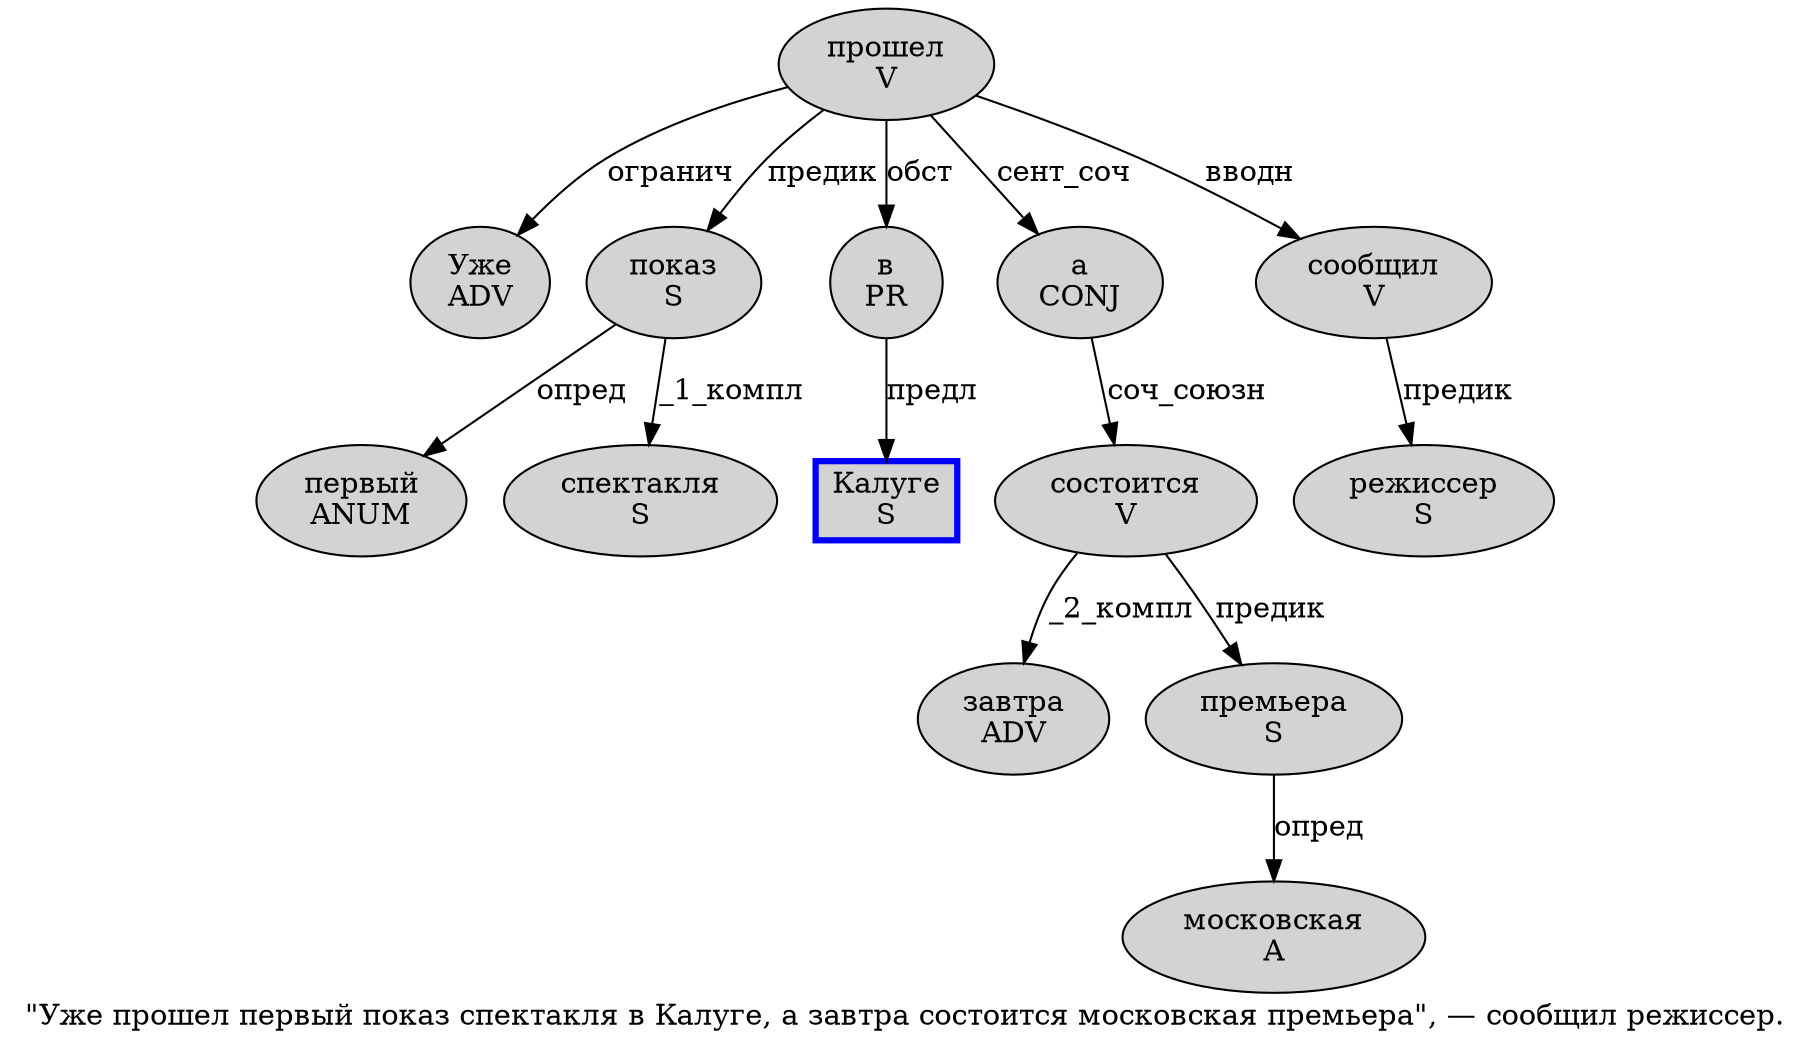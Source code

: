 digraph SENTENCE_674 {
	graph [label="\"Уже прошел первый показ спектакля в Калуге, а завтра состоится московская премьера\", — сообщил режиссер."]
	node [style=filled]
		1 [label="Уже
ADV" color="" fillcolor=lightgray penwidth=1 shape=ellipse]
		2 [label="прошел
V" color="" fillcolor=lightgray penwidth=1 shape=ellipse]
		3 [label="первый
ANUM" color="" fillcolor=lightgray penwidth=1 shape=ellipse]
		4 [label="показ
S" color="" fillcolor=lightgray penwidth=1 shape=ellipse]
		5 [label="спектакля
S" color="" fillcolor=lightgray penwidth=1 shape=ellipse]
		6 [label="в
PR" color="" fillcolor=lightgray penwidth=1 shape=ellipse]
		7 [label="Калуге
S" color=blue fillcolor=lightgray penwidth=3 shape=box]
		9 [label="а
CONJ" color="" fillcolor=lightgray penwidth=1 shape=ellipse]
		10 [label="завтра
ADV" color="" fillcolor=lightgray penwidth=1 shape=ellipse]
		11 [label="состоится
V" color="" fillcolor=lightgray penwidth=1 shape=ellipse]
		12 [label="московская
A" color="" fillcolor=lightgray penwidth=1 shape=ellipse]
		13 [label="премьера
S" color="" fillcolor=lightgray penwidth=1 shape=ellipse]
		17 [label="сообщил
V" color="" fillcolor=lightgray penwidth=1 shape=ellipse]
		18 [label="режиссер
S" color="" fillcolor=lightgray penwidth=1 shape=ellipse]
			13 -> 12 [label="опред"]
			9 -> 11 [label="соч_союзн"]
			4 -> 3 [label="опред"]
			4 -> 5 [label="_1_компл"]
			17 -> 18 [label="предик"]
			6 -> 7 [label="предл"]
			2 -> 1 [label="огранич"]
			2 -> 4 [label="предик"]
			2 -> 6 [label="обст"]
			2 -> 9 [label="сент_соч"]
			2 -> 17 [label="вводн"]
			11 -> 10 [label="_2_компл"]
			11 -> 13 [label="предик"]
}